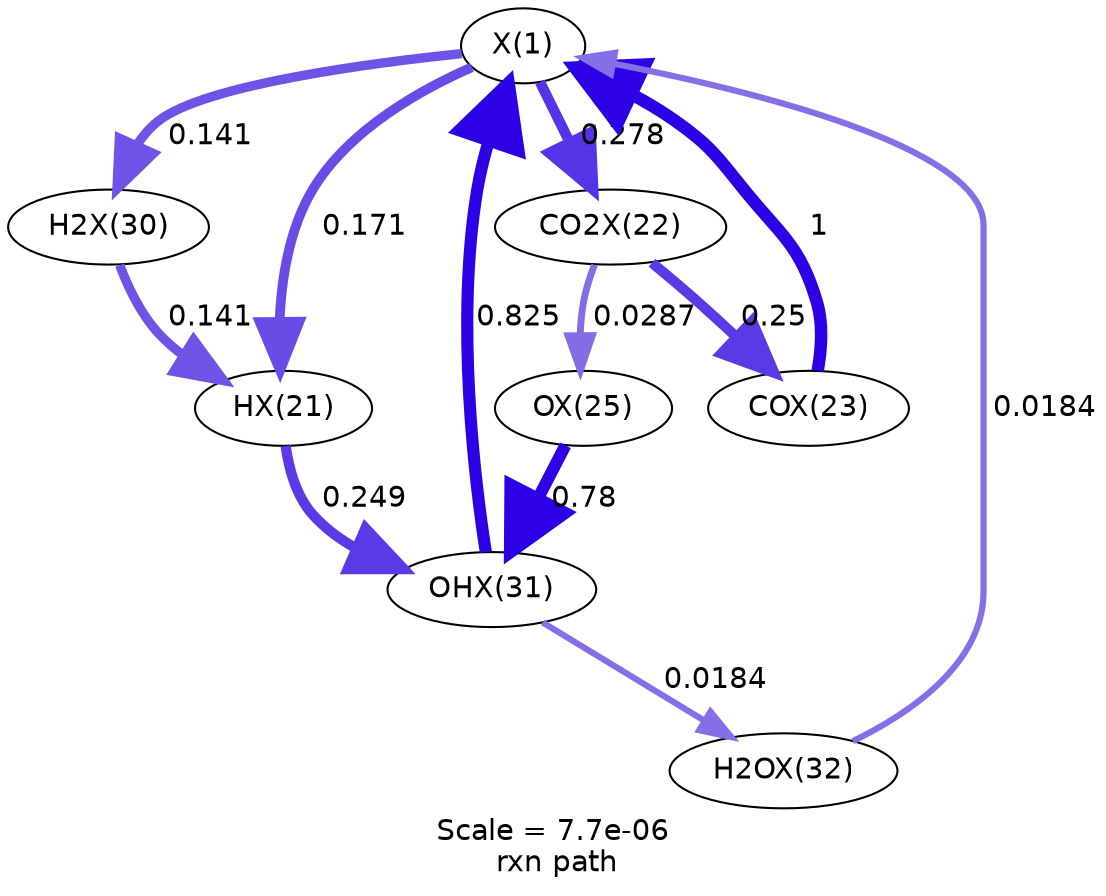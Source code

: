 digraph reaction_paths {
center=1;
s0 -> s1[fontname="Helvetica", penwidth=4.67, arrowsize=2.33, color="0.7, 0.671, 0.9"
, label=" 0.171"];
s0 -> s2[fontname="Helvetica", penwidth=5.03, arrowsize=2.52, color="0.7, 0.778, 0.9"
, label=" 0.278"];
s3 -> s0[fontname="Helvetica", penwidth=6, arrowsize=3, color="0.7, 1.5, 0.9"
, label=" 1"];
s11 -> s0[fontname="Helvetica", penwidth=5.85, arrowsize=2.93, color="0.7, 1.32, 0.9"
, label=" 0.825"];
s12 -> s0[fontname="Helvetica", penwidth=2.98, arrowsize=1.49, color="0.7, 0.518, 0.9"
, label=" 0.0184"];
s0 -> s10[fontname="Helvetica", penwidth=4.52, arrowsize=2.26, color="0.7, 0.641, 0.9"
, label=" 0.141"];
s1 -> s11[fontname="Helvetica", penwidth=4.95, arrowsize=2.47, color="0.7, 0.749, 0.9"
, label=" 0.249"];
s10 -> s1[fontname="Helvetica", penwidth=4.52, arrowsize=2.26, color="0.7, 0.641, 0.9"
, label=" 0.141"];
s2 -> s3[fontname="Helvetica", penwidth=4.95, arrowsize=2.48, color="0.7, 0.75, 0.9"
, label=" 0.25"];
s2 -> s5[fontname="Helvetica", penwidth=3.32, arrowsize=1.66, color="0.7, 0.529, 0.9"
, label=" 0.0287"];
s5 -> s11[fontname="Helvetica", penwidth=5.81, arrowsize=2.91, color="0.7, 1.28, 0.9"
, label=" 0.78"];
s11 -> s12[fontname="Helvetica", penwidth=2.98, arrowsize=1.49, color="0.7, 0.518, 0.9"
, label=" 0.0184"];
s0 [ fontname="Helvetica", label="X(1)"];
s1 [ fontname="Helvetica", label="HX(21)"];
s2 [ fontname="Helvetica", label="CO2X(22)"];
s3 [ fontname="Helvetica", label="COX(23)"];
s5 [ fontname="Helvetica", label="OX(25)"];
s10 [ fontname="Helvetica", label="H2X(30)"];
s11 [ fontname="Helvetica", label="OHX(31)"];
s12 [ fontname="Helvetica", label="H2OX(32)"];
 label = "Scale = 7.7e-06\l rxn path";
 fontname = "Helvetica";
}
